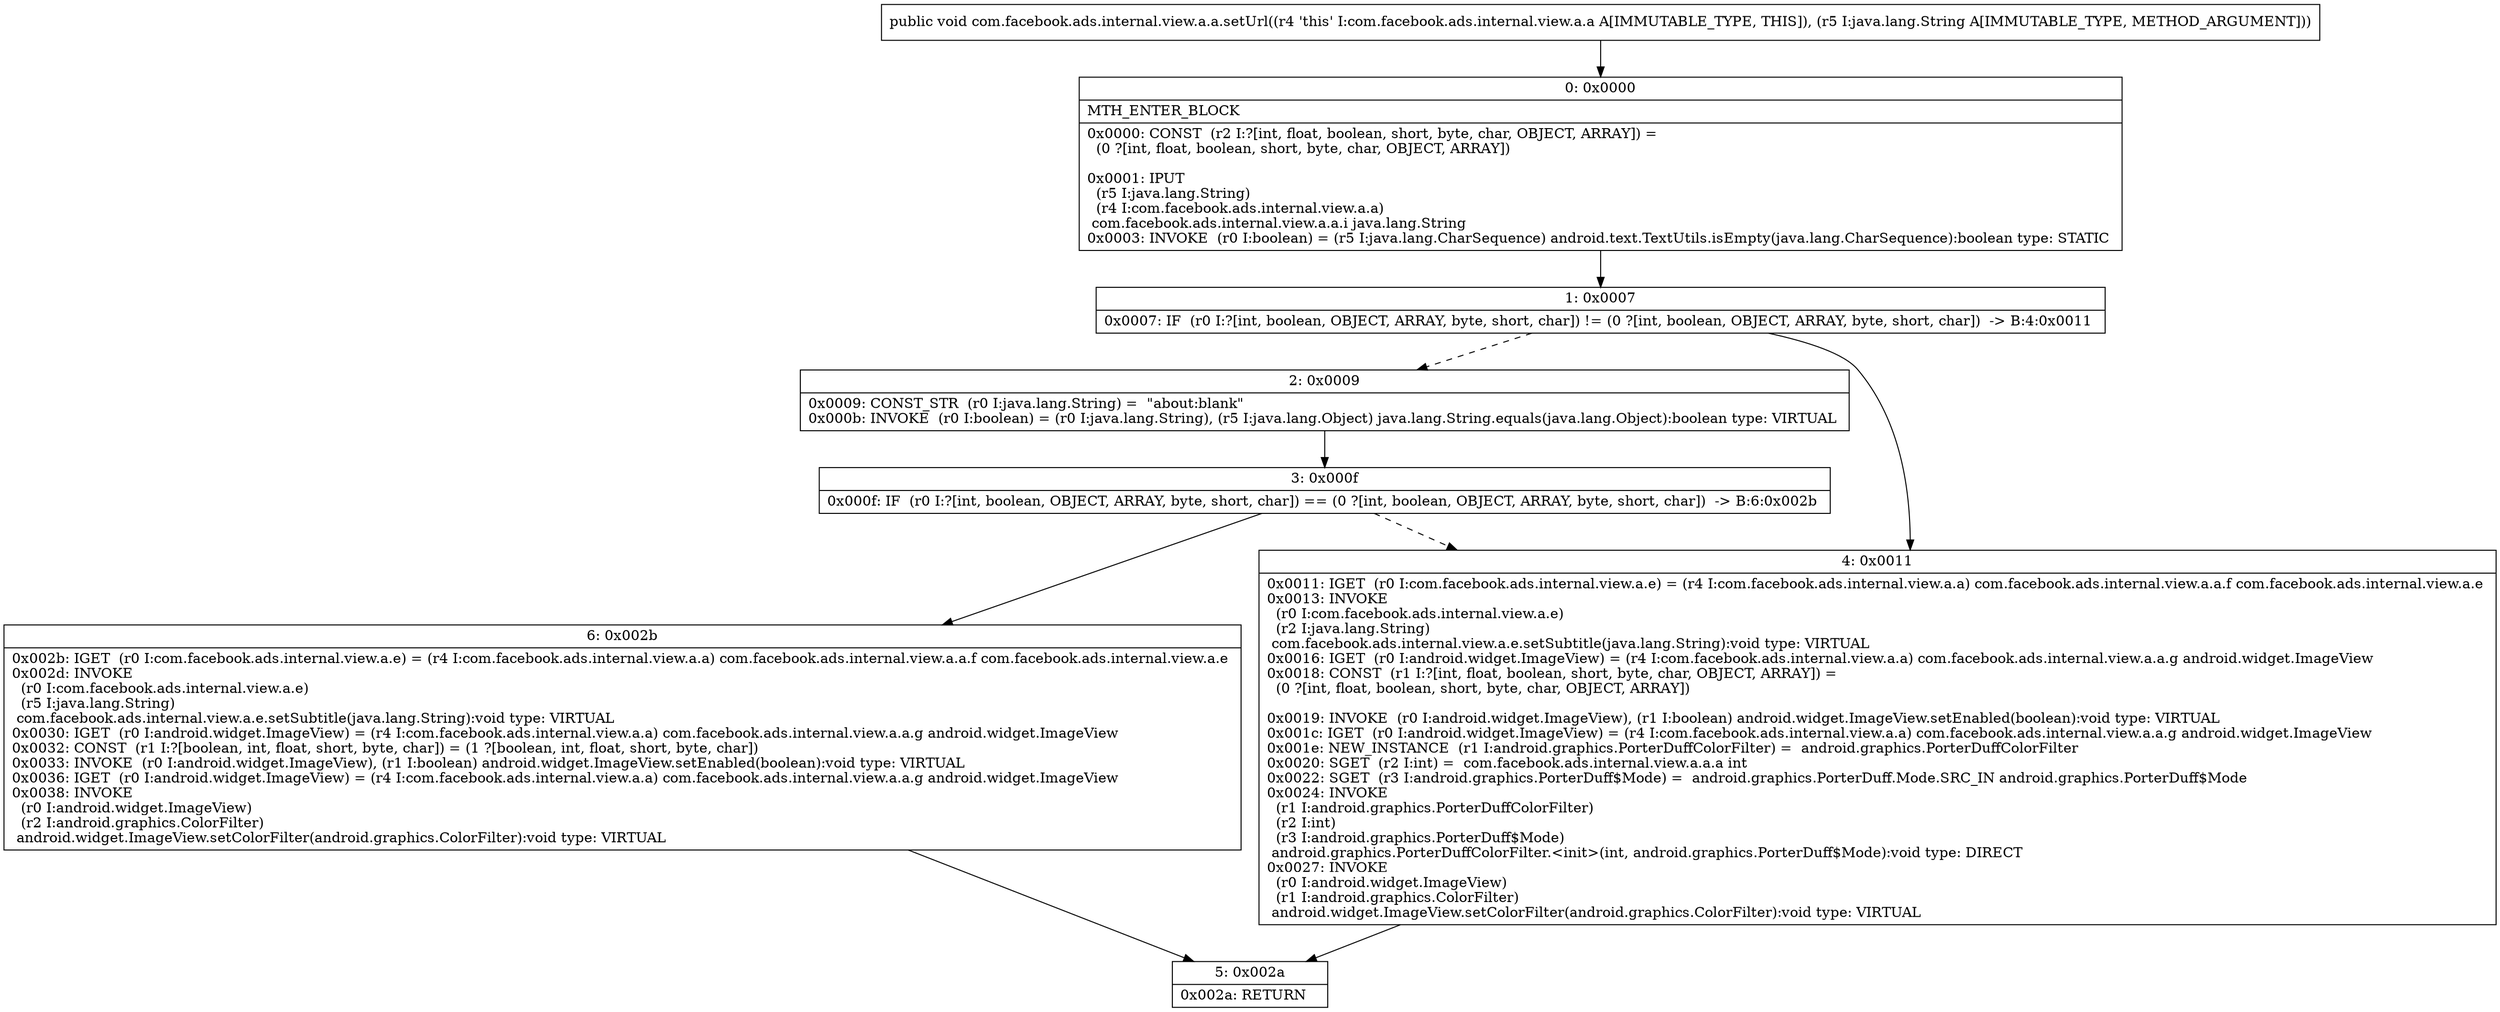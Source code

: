 digraph "CFG forcom.facebook.ads.internal.view.a.a.setUrl(Ljava\/lang\/String;)V" {
Node_0 [shape=record,label="{0\:\ 0x0000|MTH_ENTER_BLOCK\l|0x0000: CONST  (r2 I:?[int, float, boolean, short, byte, char, OBJECT, ARRAY]) = \l  (0 ?[int, float, boolean, short, byte, char, OBJECT, ARRAY])\l \l0x0001: IPUT  \l  (r5 I:java.lang.String)\l  (r4 I:com.facebook.ads.internal.view.a.a)\l com.facebook.ads.internal.view.a.a.i java.lang.String \l0x0003: INVOKE  (r0 I:boolean) = (r5 I:java.lang.CharSequence) android.text.TextUtils.isEmpty(java.lang.CharSequence):boolean type: STATIC \l}"];
Node_1 [shape=record,label="{1\:\ 0x0007|0x0007: IF  (r0 I:?[int, boolean, OBJECT, ARRAY, byte, short, char]) != (0 ?[int, boolean, OBJECT, ARRAY, byte, short, char])  \-\> B:4:0x0011 \l}"];
Node_2 [shape=record,label="{2\:\ 0x0009|0x0009: CONST_STR  (r0 I:java.lang.String) =  \"about:blank\" \l0x000b: INVOKE  (r0 I:boolean) = (r0 I:java.lang.String), (r5 I:java.lang.Object) java.lang.String.equals(java.lang.Object):boolean type: VIRTUAL \l}"];
Node_3 [shape=record,label="{3\:\ 0x000f|0x000f: IF  (r0 I:?[int, boolean, OBJECT, ARRAY, byte, short, char]) == (0 ?[int, boolean, OBJECT, ARRAY, byte, short, char])  \-\> B:6:0x002b \l}"];
Node_4 [shape=record,label="{4\:\ 0x0011|0x0011: IGET  (r0 I:com.facebook.ads.internal.view.a.e) = (r4 I:com.facebook.ads.internal.view.a.a) com.facebook.ads.internal.view.a.a.f com.facebook.ads.internal.view.a.e \l0x0013: INVOKE  \l  (r0 I:com.facebook.ads.internal.view.a.e)\l  (r2 I:java.lang.String)\l com.facebook.ads.internal.view.a.e.setSubtitle(java.lang.String):void type: VIRTUAL \l0x0016: IGET  (r0 I:android.widget.ImageView) = (r4 I:com.facebook.ads.internal.view.a.a) com.facebook.ads.internal.view.a.a.g android.widget.ImageView \l0x0018: CONST  (r1 I:?[int, float, boolean, short, byte, char, OBJECT, ARRAY]) = \l  (0 ?[int, float, boolean, short, byte, char, OBJECT, ARRAY])\l \l0x0019: INVOKE  (r0 I:android.widget.ImageView), (r1 I:boolean) android.widget.ImageView.setEnabled(boolean):void type: VIRTUAL \l0x001c: IGET  (r0 I:android.widget.ImageView) = (r4 I:com.facebook.ads.internal.view.a.a) com.facebook.ads.internal.view.a.a.g android.widget.ImageView \l0x001e: NEW_INSTANCE  (r1 I:android.graphics.PorterDuffColorFilter) =  android.graphics.PorterDuffColorFilter \l0x0020: SGET  (r2 I:int) =  com.facebook.ads.internal.view.a.a.a int \l0x0022: SGET  (r3 I:android.graphics.PorterDuff$Mode) =  android.graphics.PorterDuff.Mode.SRC_IN android.graphics.PorterDuff$Mode \l0x0024: INVOKE  \l  (r1 I:android.graphics.PorterDuffColorFilter)\l  (r2 I:int)\l  (r3 I:android.graphics.PorterDuff$Mode)\l android.graphics.PorterDuffColorFilter.\<init\>(int, android.graphics.PorterDuff$Mode):void type: DIRECT \l0x0027: INVOKE  \l  (r0 I:android.widget.ImageView)\l  (r1 I:android.graphics.ColorFilter)\l android.widget.ImageView.setColorFilter(android.graphics.ColorFilter):void type: VIRTUAL \l}"];
Node_5 [shape=record,label="{5\:\ 0x002a|0x002a: RETURN   \l}"];
Node_6 [shape=record,label="{6\:\ 0x002b|0x002b: IGET  (r0 I:com.facebook.ads.internal.view.a.e) = (r4 I:com.facebook.ads.internal.view.a.a) com.facebook.ads.internal.view.a.a.f com.facebook.ads.internal.view.a.e \l0x002d: INVOKE  \l  (r0 I:com.facebook.ads.internal.view.a.e)\l  (r5 I:java.lang.String)\l com.facebook.ads.internal.view.a.e.setSubtitle(java.lang.String):void type: VIRTUAL \l0x0030: IGET  (r0 I:android.widget.ImageView) = (r4 I:com.facebook.ads.internal.view.a.a) com.facebook.ads.internal.view.a.a.g android.widget.ImageView \l0x0032: CONST  (r1 I:?[boolean, int, float, short, byte, char]) = (1 ?[boolean, int, float, short, byte, char]) \l0x0033: INVOKE  (r0 I:android.widget.ImageView), (r1 I:boolean) android.widget.ImageView.setEnabled(boolean):void type: VIRTUAL \l0x0036: IGET  (r0 I:android.widget.ImageView) = (r4 I:com.facebook.ads.internal.view.a.a) com.facebook.ads.internal.view.a.a.g android.widget.ImageView \l0x0038: INVOKE  \l  (r0 I:android.widget.ImageView)\l  (r2 I:android.graphics.ColorFilter)\l android.widget.ImageView.setColorFilter(android.graphics.ColorFilter):void type: VIRTUAL \l}"];
MethodNode[shape=record,label="{public void com.facebook.ads.internal.view.a.a.setUrl((r4 'this' I:com.facebook.ads.internal.view.a.a A[IMMUTABLE_TYPE, THIS]), (r5 I:java.lang.String A[IMMUTABLE_TYPE, METHOD_ARGUMENT])) }"];
MethodNode -> Node_0;
Node_0 -> Node_1;
Node_1 -> Node_2[style=dashed];
Node_1 -> Node_4;
Node_2 -> Node_3;
Node_3 -> Node_4[style=dashed];
Node_3 -> Node_6;
Node_4 -> Node_5;
Node_6 -> Node_5;
}

